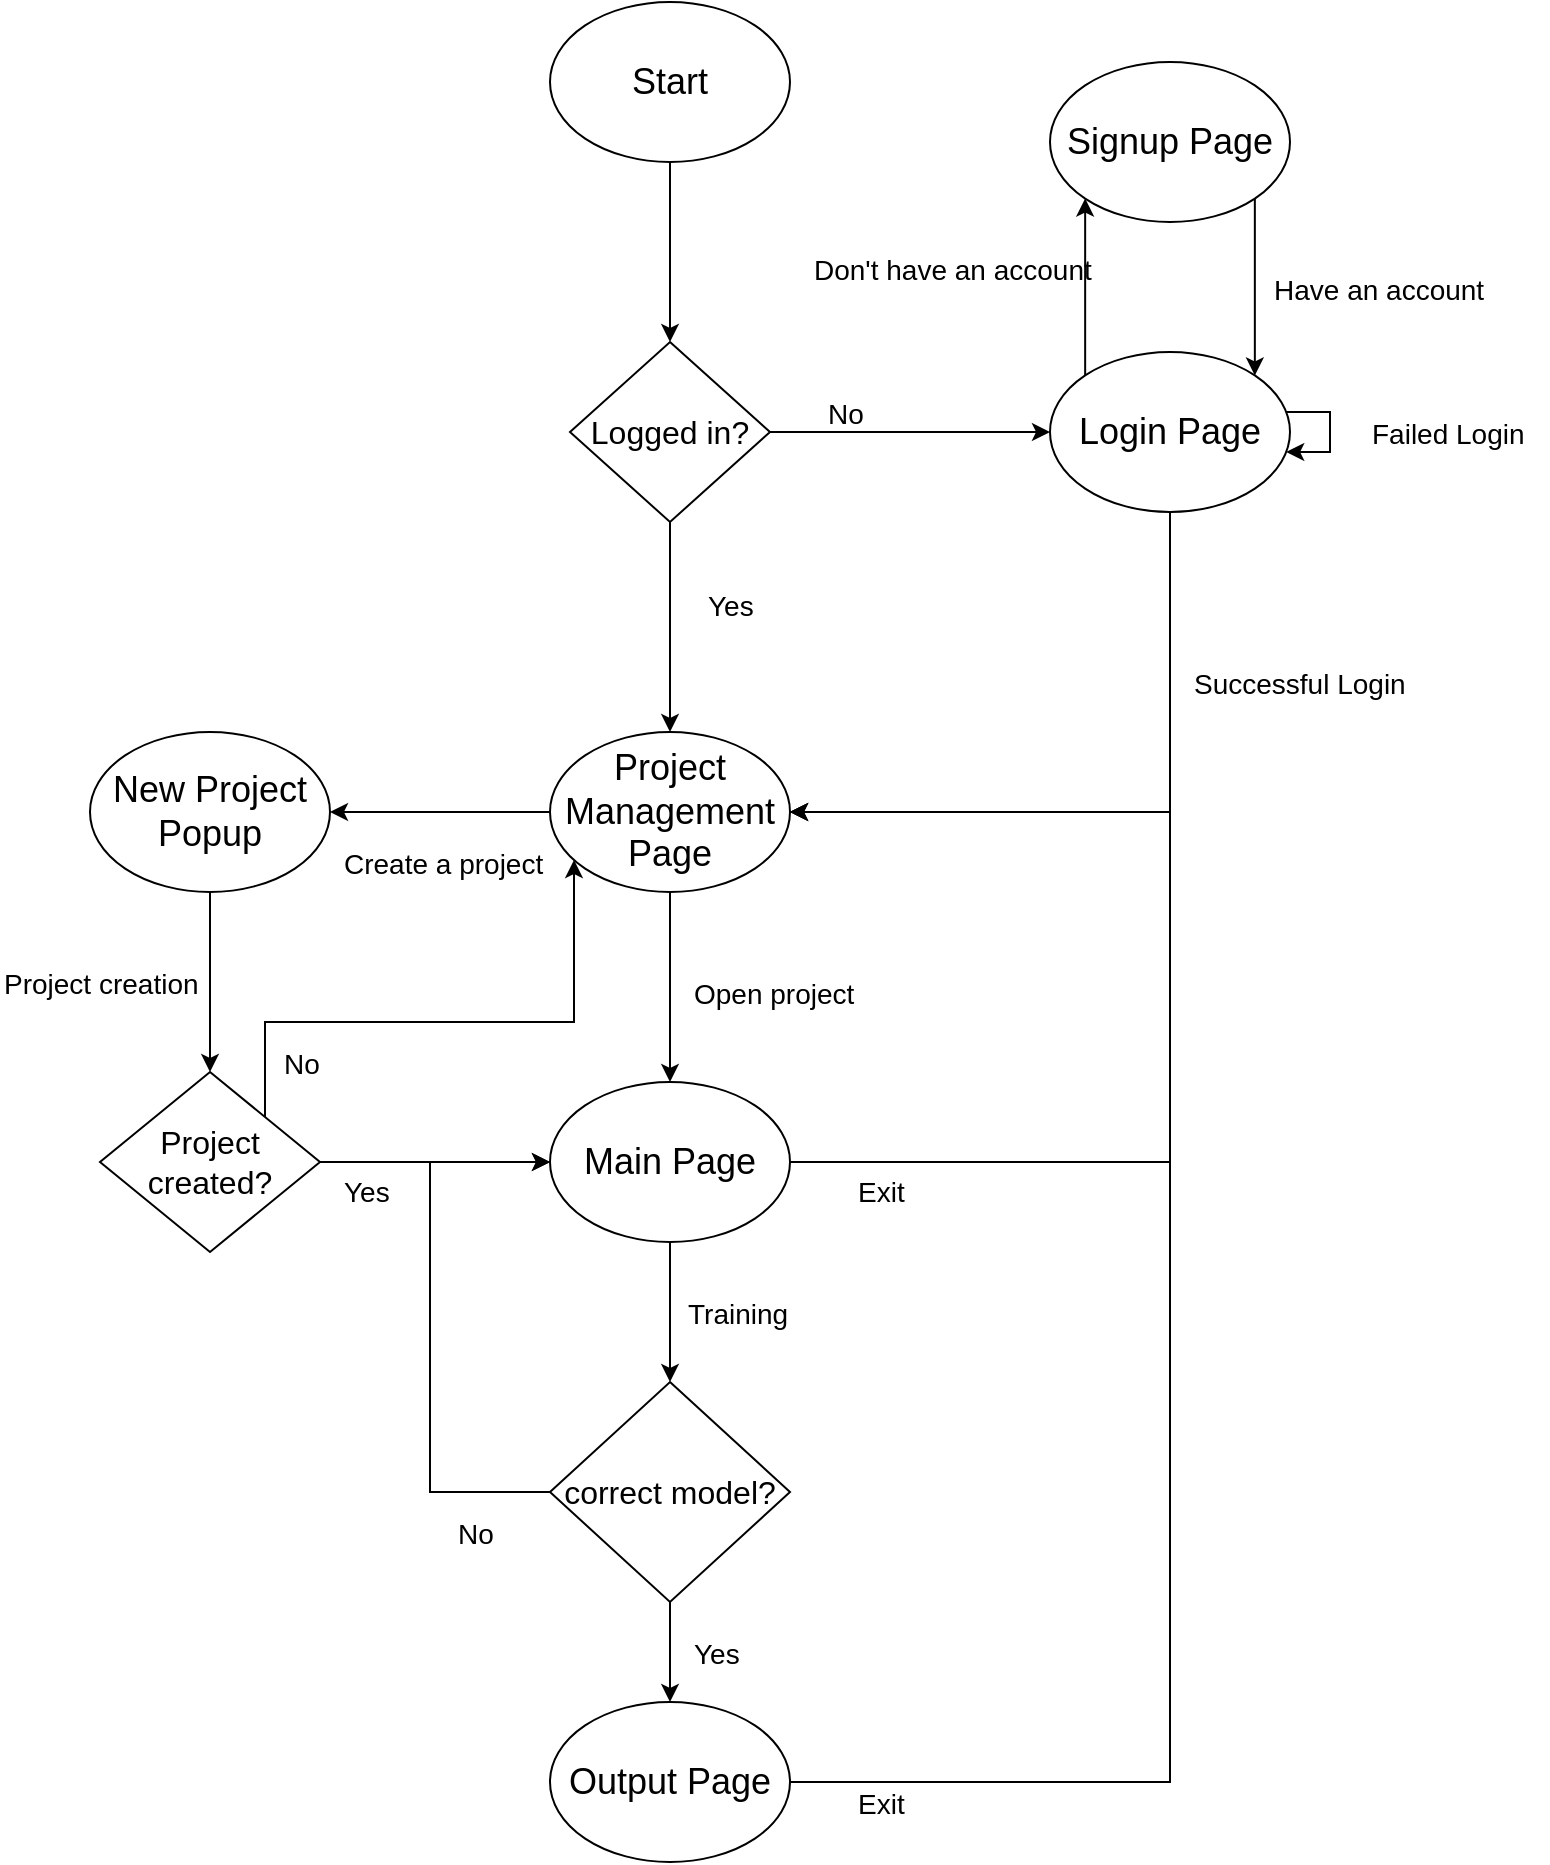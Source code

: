 <mxfile version="10.5.8" type="device"><diagram id="V4Dw0Ge5xo8tk8BR6vZt" name="Page-1"><mxGraphModel dx="836" dy="484" grid="1" gridSize="10" guides="1" tooltips="1" connect="1" arrows="1" fold="1" page="1" pageScale="1" pageWidth="850" pageHeight="1100" math="0" shadow="0"><root><mxCell id="0"/><mxCell id="1" parent="0"/><mxCell id="xOx2V62S3UJlGyiHbTBY-4" style="edgeStyle=orthogonalEdgeStyle;rounded=0;orthogonalLoop=1;jettySize=auto;html=1;" edge="1" parent="1" source="xOx2V62S3UJlGyiHbTBY-2" target="xOx2V62S3UJlGyiHbTBY-3"><mxGeometry relative="1" as="geometry"/></mxCell><mxCell id="xOx2V62S3UJlGyiHbTBY-2" value="&lt;font style=&quot;font-size: 18px&quot;&gt;Start&lt;/font&gt;" style="ellipse;whiteSpace=wrap;html=1;" vertex="1" parent="1"><mxGeometry x="320" y="10" width="120" height="80" as="geometry"/></mxCell><mxCell id="xOx2V62S3UJlGyiHbTBY-6" style="edgeStyle=orthogonalEdgeStyle;rounded=0;orthogonalLoop=1;jettySize=auto;html=1;" edge="1" parent="1" source="xOx2V62S3UJlGyiHbTBY-3" target="xOx2V62S3UJlGyiHbTBY-5"><mxGeometry relative="1" as="geometry"/></mxCell><mxCell id="xOx2V62S3UJlGyiHbTBY-11" style="edgeStyle=orthogonalEdgeStyle;rounded=0;orthogonalLoop=1;jettySize=auto;html=1;entryX=0.5;entryY=0;entryDx=0;entryDy=0;" edge="1" parent="1" source="xOx2V62S3UJlGyiHbTBY-3" target="xOx2V62S3UJlGyiHbTBY-10"><mxGeometry relative="1" as="geometry"/></mxCell><mxCell id="xOx2V62S3UJlGyiHbTBY-3" value="&lt;font style=&quot;font-size: 16px&quot;&gt;Logged in?&lt;/font&gt;" style="rhombus;whiteSpace=wrap;html=1;" vertex="1" parent="1"><mxGeometry x="330" y="180" width="100" height="90" as="geometry"/></mxCell><mxCell id="xOx2V62S3UJlGyiHbTBY-20" style="edgeStyle=orthogonalEdgeStyle;rounded=0;orthogonalLoop=1;jettySize=auto;html=1;exitX=0;exitY=0;exitDx=0;exitDy=0;entryX=0;entryY=1;entryDx=0;entryDy=0;" edge="1" parent="1" source="xOx2V62S3UJlGyiHbTBY-5" target="xOx2V62S3UJlGyiHbTBY-18"><mxGeometry relative="1" as="geometry"/></mxCell><mxCell id="xOx2V62S3UJlGyiHbTBY-24" style="edgeStyle=orthogonalEdgeStyle;rounded=0;orthogonalLoop=1;jettySize=auto;html=1;entryX=1;entryY=0.5;entryDx=0;entryDy=0;" edge="1" parent="1" source="xOx2V62S3UJlGyiHbTBY-5" target="xOx2V62S3UJlGyiHbTBY-10"><mxGeometry relative="1" as="geometry"><Array as="points"><mxPoint x="630" y="415"/></Array></mxGeometry></mxCell><mxCell id="xOx2V62S3UJlGyiHbTBY-5" value="&lt;font style=&quot;font-size: 18px&quot;&gt;Login Page&lt;/font&gt;" style="ellipse;whiteSpace=wrap;html=1;" vertex="1" parent="1"><mxGeometry x="570" y="185" width="120" height="80" as="geometry"/></mxCell><mxCell id="xOx2V62S3UJlGyiHbTBY-7" value="&lt;font style=&quot;font-size: 14px&quot;&gt;No&lt;/font&gt;" style="text;html=1;resizable=0;points=[];autosize=1;align=left;verticalAlign=top;spacingTop=-4;" vertex="1" parent="1"><mxGeometry x="457" y="205" width="30" height="20" as="geometry"/></mxCell><mxCell id="xOx2V62S3UJlGyiHbTBY-39" style="edgeStyle=orthogonalEdgeStyle;rounded=0;orthogonalLoop=1;jettySize=auto;html=1;entryX=1;entryY=0.5;entryDx=0;entryDy=0;" edge="1" parent="1" source="xOx2V62S3UJlGyiHbTBY-10" target="xOx2V62S3UJlGyiHbTBY-27"><mxGeometry relative="1" as="geometry"/></mxCell><mxCell id="xOx2V62S3UJlGyiHbTBY-40" style="edgeStyle=orthogonalEdgeStyle;rounded=0;orthogonalLoop=1;jettySize=auto;html=1;" edge="1" parent="1" source="xOx2V62S3UJlGyiHbTBY-10" target="xOx2V62S3UJlGyiHbTBY-37"><mxGeometry relative="1" as="geometry"/></mxCell><mxCell id="xOx2V62S3UJlGyiHbTBY-10" value="&lt;font style=&quot;font-size: 18px&quot;&gt;Project Management Page&lt;/font&gt;" style="ellipse;whiteSpace=wrap;html=1;" vertex="1" parent="1"><mxGeometry x="320" y="375" width="120" height="80" as="geometry"/></mxCell><mxCell id="xOx2V62S3UJlGyiHbTBY-12" value="Yes" style="text;html=1;resizable=0;points=[];autosize=1;align=left;verticalAlign=top;spacingTop=-4;fontSize=14;" vertex="1" parent="1"><mxGeometry x="397" y="301" width="40" height="20" as="geometry"/></mxCell><mxCell id="xOx2V62S3UJlGyiHbTBY-21" style="edgeStyle=orthogonalEdgeStyle;rounded=0;orthogonalLoop=1;jettySize=auto;html=1;exitX=1;exitY=1;exitDx=0;exitDy=0;entryX=1;entryY=0;entryDx=0;entryDy=0;" edge="1" parent="1" source="xOx2V62S3UJlGyiHbTBY-18" target="xOx2V62S3UJlGyiHbTBY-5"><mxGeometry relative="1" as="geometry"/></mxCell><mxCell id="xOx2V62S3UJlGyiHbTBY-18" value="&lt;font style=&quot;font-size: 18px&quot;&gt;Signup Page&lt;/font&gt;" style="ellipse;whiteSpace=wrap;html=1;" vertex="1" parent="1"><mxGeometry x="570" y="40" width="120" height="80" as="geometry"/></mxCell><mxCell id="xOx2V62S3UJlGyiHbTBY-22" value="&lt;font style=&quot;font-size: 14px&quot;&gt;Don't have an account&lt;/font&gt;&lt;br&gt;" style="text;html=1;resizable=0;points=[];autosize=1;align=left;verticalAlign=top;spacingTop=-4;" vertex="1" parent="1"><mxGeometry x="450" y="132.5" width="150" height="20" as="geometry"/></mxCell><mxCell id="xOx2V62S3UJlGyiHbTBY-23" value="&lt;font style=&quot;font-size: 14px&quot;&gt;Have an account&lt;/font&gt;&lt;br&gt;" style="text;html=1;resizable=0;points=[];autosize=1;align=left;verticalAlign=top;spacingTop=-4;" vertex="1" parent="1"><mxGeometry x="680" y="142.5" width="120" height="20" as="geometry"/></mxCell><mxCell id="xOx2V62S3UJlGyiHbTBY-25" value="&lt;font style=&quot;font-size: 14px&quot;&gt;Successful Login&lt;/font&gt;" style="text;html=1;resizable=0;points=[];autosize=1;align=left;verticalAlign=top;spacingTop=-4;" vertex="1" parent="1"><mxGeometry x="640" y="340" width="120" height="20" as="geometry"/></mxCell><mxCell id="xOx2V62S3UJlGyiHbTBY-45" style="edgeStyle=orthogonalEdgeStyle;rounded=0;orthogonalLoop=1;jettySize=auto;html=1;exitX=0.5;exitY=1;exitDx=0;exitDy=0;entryX=0.5;entryY=0;entryDx=0;entryDy=0;" edge="1" parent="1" source="xOx2V62S3UJlGyiHbTBY-27" target="xOx2V62S3UJlGyiHbTBY-44"><mxGeometry relative="1" as="geometry"/></mxCell><mxCell id="xOx2V62S3UJlGyiHbTBY-27" value="&lt;font style=&quot;font-size: 18px&quot;&gt;New Project Popup&lt;/font&gt;" style="ellipse;whiteSpace=wrap;html=1;" vertex="1" parent="1"><mxGeometry x="90" y="375" width="120" height="80" as="geometry"/></mxCell><mxCell id="xOx2V62S3UJlGyiHbTBY-33" style="edgeStyle=orthogonalEdgeStyle;rounded=0;orthogonalLoop=1;jettySize=auto;html=1;" edge="1" parent="1" source="xOx2V62S3UJlGyiHbTBY-5" target="xOx2V62S3UJlGyiHbTBY-5"><mxGeometry relative="1" as="geometry"/></mxCell><mxCell id="xOx2V62S3UJlGyiHbTBY-34" value="&lt;font style=&quot;font-size: 14px&quot;&gt;Failed Login&lt;/font&gt;" style="text;html=1;resizable=0;points=[];autosize=1;align=left;verticalAlign=top;spacingTop=-4;" vertex="1" parent="1"><mxGeometry x="729" y="215" width="90" height="20" as="geometry"/></mxCell><mxCell id="xOx2V62S3UJlGyiHbTBY-35" value="Create a project" style="text;html=1;resizable=0;points=[];autosize=1;align=left;verticalAlign=top;spacingTop=-4;fontSize=14;" vertex="1" parent="1"><mxGeometry x="215" y="430" width="100" height="20" as="geometry"/></mxCell><mxCell id="xOx2V62S3UJlGyiHbTBY-42" style="edgeStyle=orthogonalEdgeStyle;rounded=0;orthogonalLoop=1;jettySize=auto;html=1;entryX=1;entryY=0.5;entryDx=0;entryDy=0;" edge="1" parent="1" source="xOx2V62S3UJlGyiHbTBY-37" target="xOx2V62S3UJlGyiHbTBY-10"><mxGeometry relative="1" as="geometry"><Array as="points"><mxPoint x="630" y="590"/><mxPoint x="630" y="415"/></Array></mxGeometry></mxCell><mxCell id="xOx2V62S3UJlGyiHbTBY-58" style="edgeStyle=orthogonalEdgeStyle;rounded=0;orthogonalLoop=1;jettySize=auto;html=1;" edge="1" parent="1" source="xOx2V62S3UJlGyiHbTBY-37" target="xOx2V62S3UJlGyiHbTBY-55"><mxGeometry relative="1" as="geometry"/></mxCell><mxCell id="xOx2V62S3UJlGyiHbTBY-37" value="&lt;font style=&quot;font-size: 18px&quot;&gt;Main Page&lt;/font&gt;" style="ellipse;whiteSpace=wrap;html=1;" vertex="1" parent="1"><mxGeometry x="320" y="550" width="120" height="80" as="geometry"/></mxCell><mxCell id="xOx2V62S3UJlGyiHbTBY-41" value="Open project" style="text;html=1;resizable=0;points=[];autosize=1;align=left;verticalAlign=top;spacingTop=-4;fontSize=14;" vertex="1" parent="1"><mxGeometry x="390" y="495" width="80" height="20" as="geometry"/></mxCell><mxCell id="xOx2V62S3UJlGyiHbTBY-43" value="Exit" style="text;html=1;resizable=0;points=[];autosize=1;align=left;verticalAlign=top;spacingTop=-4;fontSize=14;" vertex="1" parent="1"><mxGeometry x="472" y="594" width="40" height="20" as="geometry"/></mxCell><mxCell id="xOx2V62S3UJlGyiHbTBY-46" style="edgeStyle=orthogonalEdgeStyle;rounded=0;orthogonalLoop=1;jettySize=auto;html=1;exitX=1;exitY=0.5;exitDx=0;exitDy=0;entryX=0;entryY=0.5;entryDx=0;entryDy=0;" edge="1" parent="1" source="xOx2V62S3UJlGyiHbTBY-44" target="xOx2V62S3UJlGyiHbTBY-37"><mxGeometry relative="1" as="geometry"/></mxCell><mxCell id="xOx2V62S3UJlGyiHbTBY-49" style="edgeStyle=orthogonalEdgeStyle;rounded=0;orthogonalLoop=1;jettySize=auto;html=1;exitX=1;exitY=0;exitDx=0;exitDy=0;" edge="1" parent="1" source="xOx2V62S3UJlGyiHbTBY-44" target="xOx2V62S3UJlGyiHbTBY-10"><mxGeometry relative="1" as="geometry"><Array as="points"><mxPoint x="178" y="520"/><mxPoint x="332" y="520"/></Array></mxGeometry></mxCell><mxCell id="xOx2V62S3UJlGyiHbTBY-44" value="&lt;span&gt;&lt;font style=&quot;font-size: 16px&quot;&gt;Project created?&lt;/font&gt;&lt;/span&gt;" style="rhombus;whiteSpace=wrap;html=1;" vertex="1" parent="1"><mxGeometry x="95" y="545" width="110" height="90" as="geometry"/></mxCell><mxCell id="xOx2V62S3UJlGyiHbTBY-50" value="No" style="text;html=1;resizable=0;points=[];autosize=1;align=left;verticalAlign=top;spacingTop=-4;fontSize=14;" vertex="1" parent="1"><mxGeometry x="185" y="530" width="30" height="20" as="geometry"/></mxCell><mxCell id="xOx2V62S3UJlGyiHbTBY-52" style="edgeStyle=orthogonalEdgeStyle;rounded=0;orthogonalLoop=1;jettySize=auto;html=1;entryX=1;entryY=0.5;entryDx=0;entryDy=0;" edge="1" parent="1" source="xOx2V62S3UJlGyiHbTBY-51" target="xOx2V62S3UJlGyiHbTBY-10"><mxGeometry relative="1" as="geometry"><Array as="points"><mxPoint x="630" y="900"/><mxPoint x="630" y="415"/></Array></mxGeometry></mxCell><mxCell id="xOx2V62S3UJlGyiHbTBY-51" value="&lt;font style=&quot;font-size: 18px&quot;&gt;Output Page&lt;/font&gt;" style="ellipse;whiteSpace=wrap;html=1;" vertex="1" parent="1"><mxGeometry x="320" y="860" width="120" height="80" as="geometry"/></mxCell><mxCell id="xOx2V62S3UJlGyiHbTBY-53" value="Exit" style="text;html=1;resizable=0;points=[];autosize=1;align=left;verticalAlign=top;spacingTop=-4;fontSize=14;" vertex="1" parent="1"><mxGeometry x="472" y="900" width="40" height="20" as="geometry"/></mxCell><mxCell id="xOx2V62S3UJlGyiHbTBY-59" style="edgeStyle=orthogonalEdgeStyle;rounded=0;orthogonalLoop=1;jettySize=auto;html=1;" edge="1" parent="1" source="xOx2V62S3UJlGyiHbTBY-55" target="xOx2V62S3UJlGyiHbTBY-51"><mxGeometry relative="1" as="geometry"/></mxCell><mxCell id="xOx2V62S3UJlGyiHbTBY-64" style="edgeStyle=orthogonalEdgeStyle;rounded=0;orthogonalLoop=1;jettySize=auto;html=1;entryX=0;entryY=0.5;entryDx=0;entryDy=0;" edge="1" parent="1" source="xOx2V62S3UJlGyiHbTBY-55" target="xOx2V62S3UJlGyiHbTBY-37"><mxGeometry relative="1" as="geometry"><Array as="points"><mxPoint x="260" y="755"/><mxPoint x="260" y="590"/></Array></mxGeometry></mxCell><mxCell id="xOx2V62S3UJlGyiHbTBY-55" value="&lt;font style=&quot;font-size: 16px&quot;&gt;correct model?&lt;/font&gt;" style="rhombus;whiteSpace=wrap;html=1;" vertex="1" parent="1"><mxGeometry x="320" y="700" width="120" height="110" as="geometry"/></mxCell><mxCell id="xOx2V62S3UJlGyiHbTBY-56" value="Yes" style="text;html=1;resizable=0;points=[];autosize=1;align=left;verticalAlign=top;spacingTop=-4;fontSize=14;" vertex="1" parent="1"><mxGeometry x="215" y="594" width="40" height="20" as="geometry"/></mxCell><mxCell id="xOx2V62S3UJlGyiHbTBY-60" value="Yes" style="text;html=1;resizable=0;points=[];autosize=1;align=left;verticalAlign=top;spacingTop=-4;fontSize=14;" vertex="1" parent="1"><mxGeometry x="390" y="825" width="40" height="20" as="geometry"/></mxCell><mxCell id="xOx2V62S3UJlGyiHbTBY-65" value="No" style="text;html=1;resizable=0;points=[];autosize=1;align=left;verticalAlign=top;spacingTop=-4;fontSize=14;" vertex="1" parent="1"><mxGeometry x="272" y="765" width="30" height="20" as="geometry"/></mxCell><mxCell id="xOx2V62S3UJlGyiHbTBY-66" value="Training" style="text;html=1;resizable=0;points=[];autosize=1;align=left;verticalAlign=top;spacingTop=-4;fontSize=14;" vertex="1" parent="1"><mxGeometry x="387" y="655" width="60" height="20" as="geometry"/></mxCell><mxCell id="xOx2V62S3UJlGyiHbTBY-67" value="Project creation" style="text;html=1;resizable=0;points=[];autosize=1;align=left;verticalAlign=top;spacingTop=-4;fontSize=14;" vertex="1" parent="1"><mxGeometry x="45" y="490" width="100" height="20" as="geometry"/></mxCell></root></mxGraphModel></diagram></mxfile>